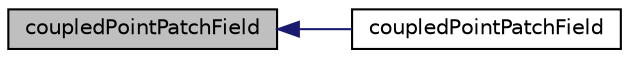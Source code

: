 digraph "coupledPointPatchField"
{
  bgcolor="transparent";
  edge [fontname="Helvetica",fontsize="10",labelfontname="Helvetica",labelfontsize="10"];
  node [fontname="Helvetica",fontsize="10",shape=record];
  rankdir="LR";
  Node1 [label="coupledPointPatchField",height=0.2,width=0.4,color="black", fillcolor="grey75", style="filled", fontcolor="black"];
  Node1 -> Node2 [dir="back",color="midnightblue",fontsize="10",style="solid",fontname="Helvetica"];
  Node2 [label="coupledPointPatchField",height=0.2,width=0.4,color="black",URL="$a00423.html#a9c031493e1787eef7573edb72aca85ca",tooltip="Construct from patch, internal field and dictionary. "];
}
